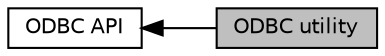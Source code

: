 digraph "ODBC utility"
{
  edge [fontname="Helvetica",fontsize="10",labelfontname="Helvetica",labelfontsize="10"];
  node [fontname="Helvetica",fontsize="10",shape=box];
  rankdir=LR;
  Node2 [label="ODBC API",height=0.2,width=0.4,color="black", fillcolor="white", style="filled",URL="$a00556.html",tooltip="Functions callable by ODBC client programs."];
  Node1 [label="ODBC utility",height=0.2,width=0.4,color="black", fillcolor="grey75", style="filled", fontcolor="black",tooltip="Functions called within ODBC driver."];
  Node2->Node1 [shape=plaintext, dir="back", style="solid"];
}
